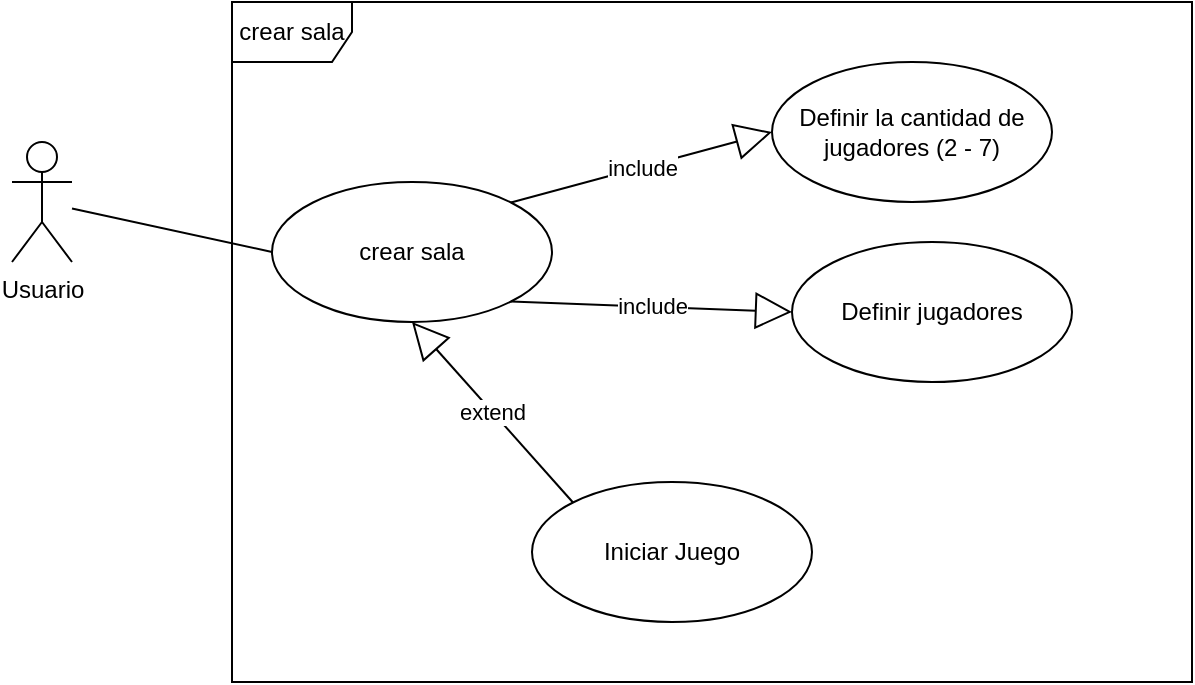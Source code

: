 <mxfile version="28.0.7">
  <diagram name="Página-1" id="DZTbEUajjZjeqsAAwO0T">
    <mxGraphModel dx="1015" dy="1138" grid="1" gridSize="10" guides="1" tooltips="1" connect="1" arrows="1" fold="1" page="1" pageScale="1" pageWidth="827" pageHeight="1169" math="0" shadow="0">
      <root>
        <mxCell id="0" />
        <mxCell id="1" parent="0" />
        <mxCell id="7Mjhgnixy8Q8bsNqLEjv-1" value="Usuario" style="shape=umlActor;verticalLabelPosition=bottom;verticalAlign=top;html=1;" parent="1" vertex="1">
          <mxGeometry x="120" y="220" width="30" height="60" as="geometry" />
        </mxCell>
        <mxCell id="7Mjhgnixy8Q8bsNqLEjv-2" value="crear sala" style="ellipse;whiteSpace=wrap;html=1;" parent="1" vertex="1">
          <mxGeometry x="250" y="240" width="140" height="70" as="geometry" />
        </mxCell>
        <mxCell id="7Mjhgnixy8Q8bsNqLEjv-3" value="crear sala" style="shape=umlFrame;whiteSpace=wrap;html=1;pointerEvents=0;" parent="1" vertex="1">
          <mxGeometry x="230" y="150" width="480" height="340" as="geometry" />
        </mxCell>
        <mxCell id="7Mjhgnixy8Q8bsNqLEjv-5" value="" style="endArrow=none;html=1;rounded=0;entryX=0;entryY=0.5;entryDx=0;entryDy=0;" parent="1" source="7Mjhgnixy8Q8bsNqLEjv-1" target="7Mjhgnixy8Q8bsNqLEjv-2" edge="1">
          <mxGeometry width="50" height="50" relative="1" as="geometry">
            <mxPoint x="120" y="580" as="sourcePoint" />
            <mxPoint x="170" y="530" as="targetPoint" />
          </mxGeometry>
        </mxCell>
        <mxCell id="7Mjhgnixy8Q8bsNqLEjv-6" value="Definir la cantidad de jugadores (2 - 7)" style="ellipse;whiteSpace=wrap;html=1;" parent="1" vertex="1">
          <mxGeometry x="500" y="180" width="140" height="70" as="geometry" />
        </mxCell>
        <mxCell id="7Mjhgnixy8Q8bsNqLEjv-7" value="include" style="endArrow=block;endSize=16;endFill=0;html=1;rounded=0;exitX=1;exitY=0;exitDx=0;exitDy=0;entryX=0;entryY=0.5;entryDx=0;entryDy=0;" parent="1" source="7Mjhgnixy8Q8bsNqLEjv-2" target="7Mjhgnixy8Q8bsNqLEjv-6" edge="1">
          <mxGeometry width="160" relative="1" as="geometry">
            <mxPoint x="370" y="440" as="sourcePoint" />
            <mxPoint x="530" y="440" as="targetPoint" />
          </mxGeometry>
        </mxCell>
        <mxCell id="7Mjhgnixy8Q8bsNqLEjv-8" value="Definir jugadores" style="ellipse;whiteSpace=wrap;html=1;" parent="1" vertex="1">
          <mxGeometry x="510" y="270" width="140" height="70" as="geometry" />
        </mxCell>
        <mxCell id="7Mjhgnixy8Q8bsNqLEjv-9" value="include" style="endArrow=block;endSize=16;endFill=0;html=1;rounded=0;exitX=1;exitY=1;exitDx=0;exitDy=0;entryX=0;entryY=0.5;entryDx=0;entryDy=0;" parent="1" source="7Mjhgnixy8Q8bsNqLEjv-2" target="7Mjhgnixy8Q8bsNqLEjv-8" edge="1">
          <mxGeometry width="160" relative="1" as="geometry">
            <mxPoint x="730" y="250" as="sourcePoint" />
            <mxPoint x="840" y="250" as="targetPoint" />
          </mxGeometry>
        </mxCell>
        <mxCell id="7Mjhgnixy8Q8bsNqLEjv-10" value="Iniciar Juego" style="ellipse;whiteSpace=wrap;html=1;" parent="1" vertex="1">
          <mxGeometry x="380" y="390" width="140" height="70" as="geometry" />
        </mxCell>
        <mxCell id="7Mjhgnixy8Q8bsNqLEjv-11" value="extend" style="endArrow=block;endSize=16;endFill=0;html=1;rounded=0;exitX=0;exitY=0;exitDx=0;exitDy=0;entryX=0.5;entryY=1;entryDx=0;entryDy=0;" parent="1" source="7Mjhgnixy8Q8bsNqLEjv-10" target="7Mjhgnixy8Q8bsNqLEjv-2" edge="1">
          <mxGeometry width="160" relative="1" as="geometry">
            <mxPoint x="413" y="430" as="sourcePoint" />
            <mxPoint x="413" y="520" as="targetPoint" />
          </mxGeometry>
        </mxCell>
      </root>
    </mxGraphModel>
  </diagram>
</mxfile>
